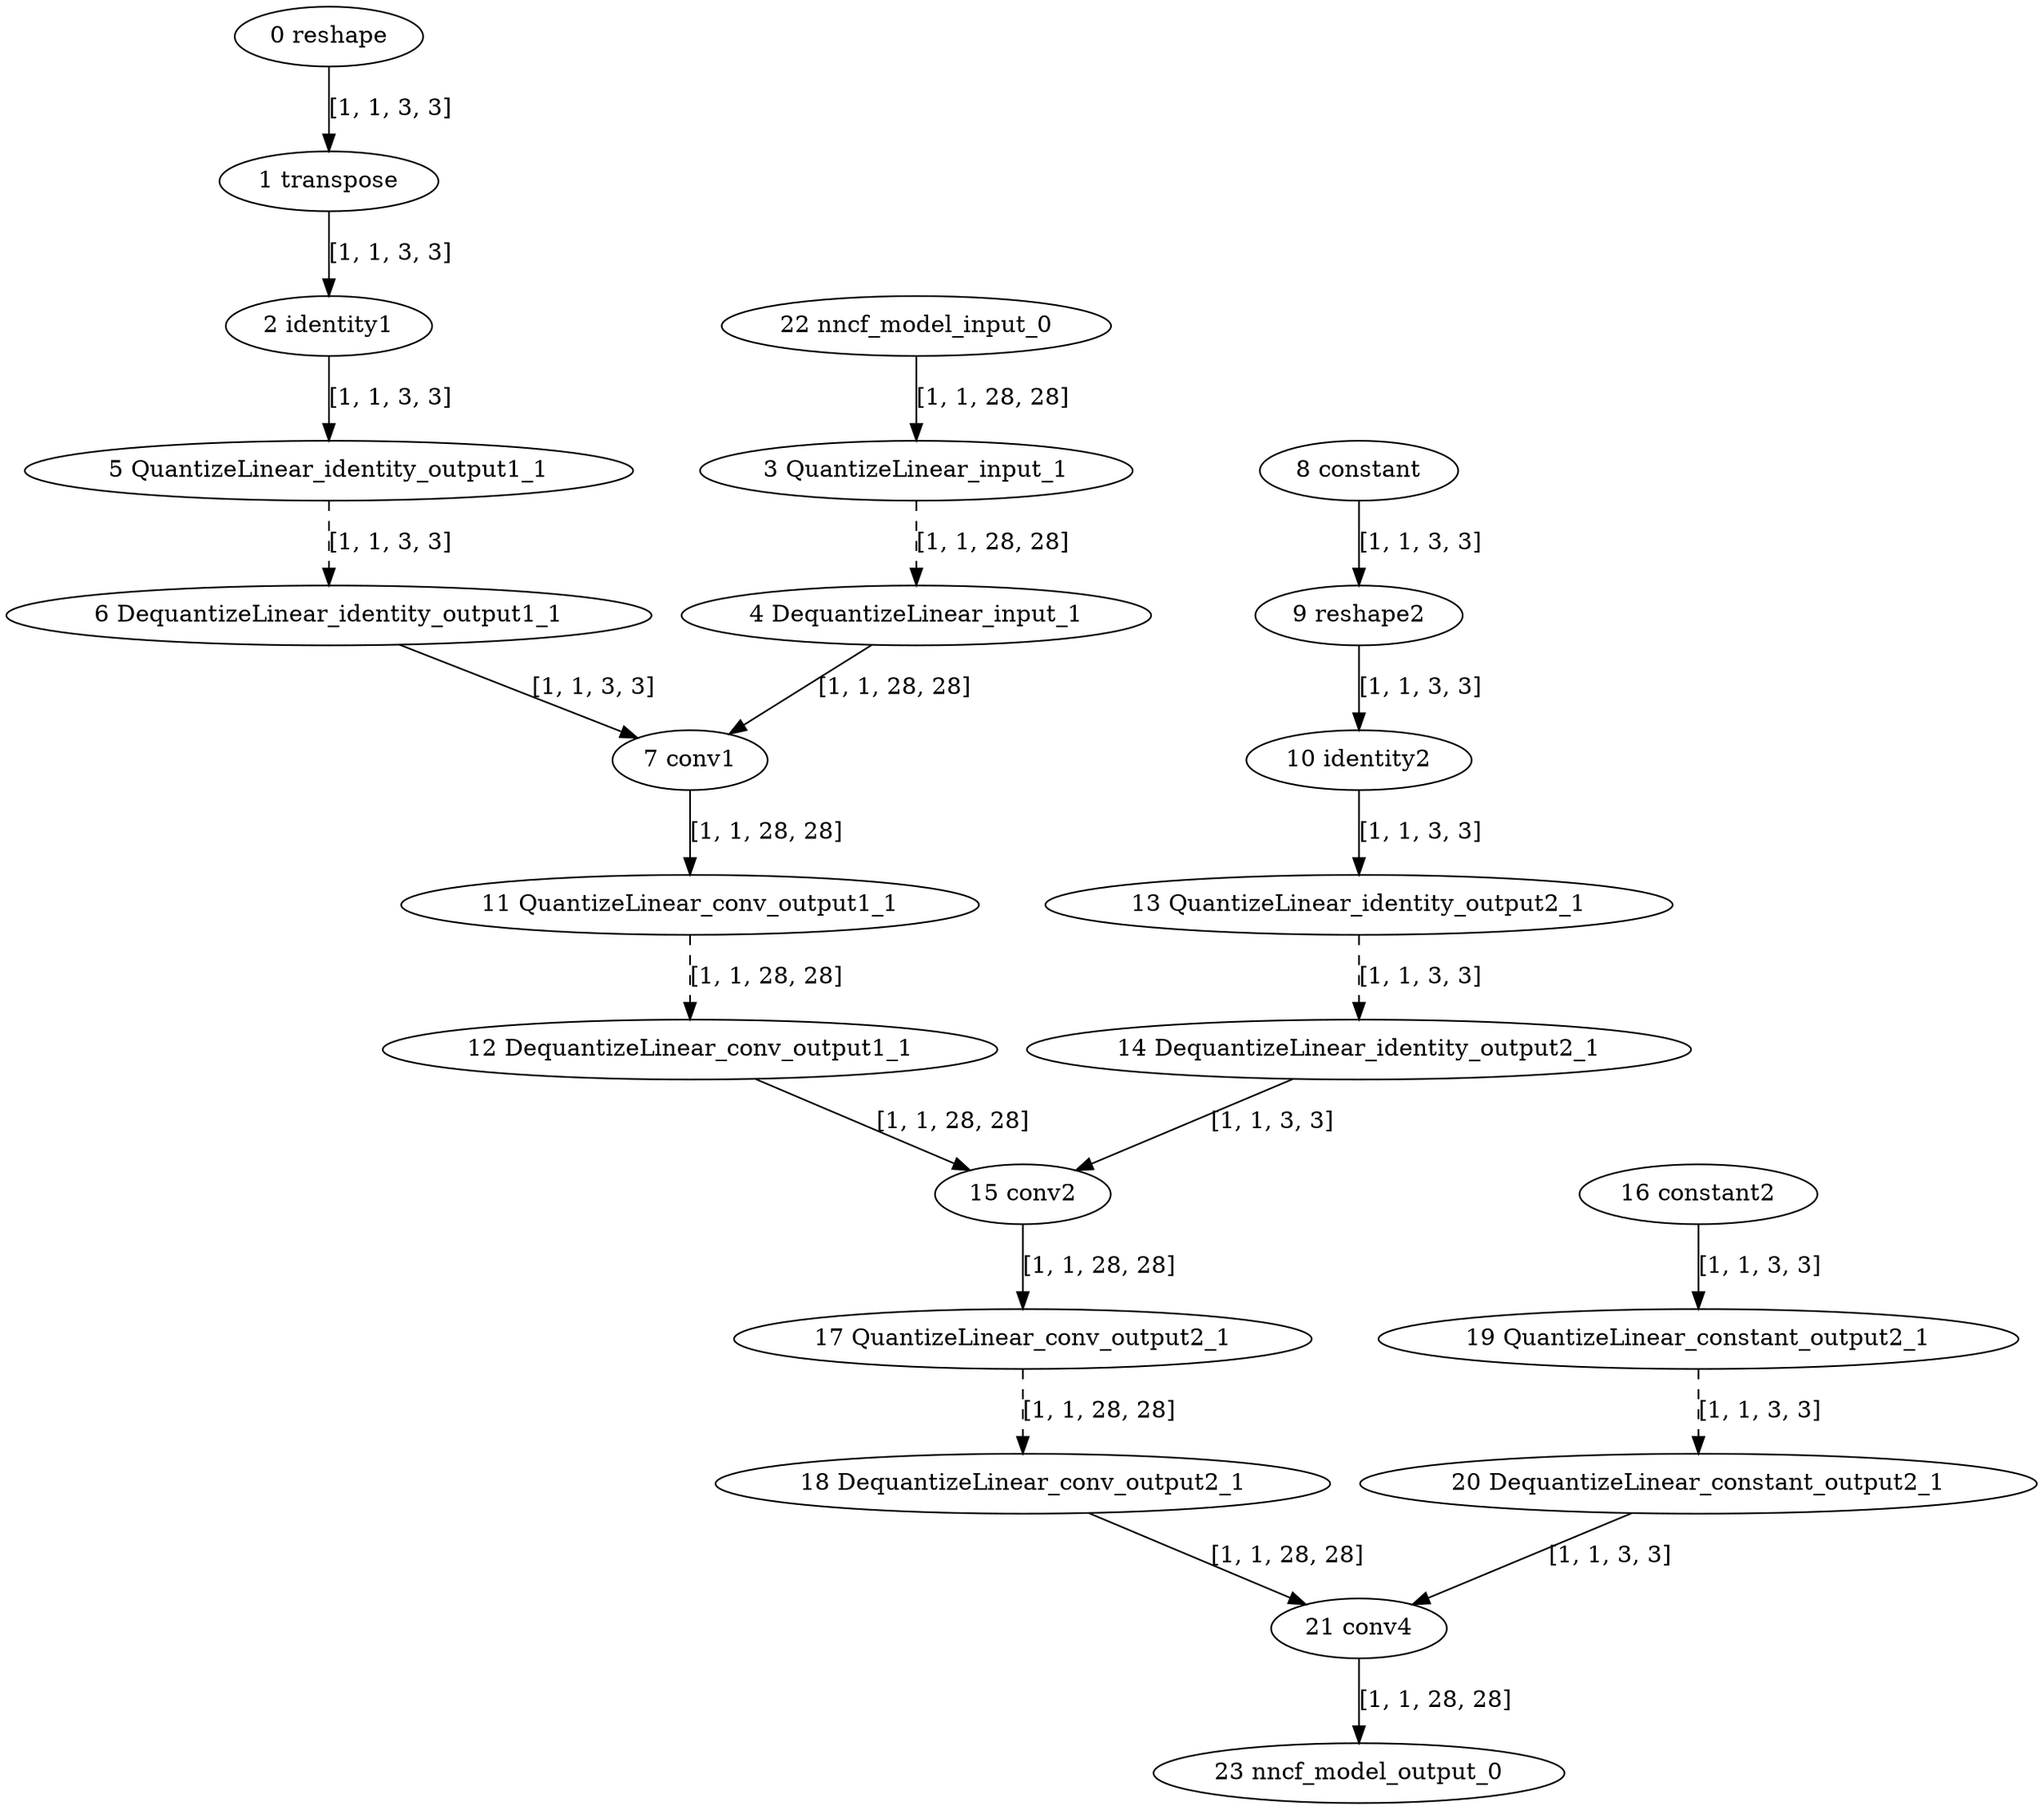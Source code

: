 strict digraph  {
"0 reshape" [id=0, type=Reshape];
"1 transpose" [id=1, type=Transpose];
"2 identity1" [id=2, type=Identity];
"3 QuantizeLinear_input_1" [id=3, type=QuantizeLinear];
"4 DequantizeLinear_input_1" [id=4, type=DequantizeLinear];
"5 QuantizeLinear_identity_output1_1" [id=5, type=QuantizeLinear];
"6 DequantizeLinear_identity_output1_1" [id=6, type=DequantizeLinear];
"7 conv1" [id=7, type=Conv];
"8 constant" [id=8, type=Constant];
"9 reshape2" [id=9, type=Reshape];
"10 identity2" [id=10, type=Identity];
"11 QuantizeLinear_conv_output1_1" [id=11, type=QuantizeLinear];
"12 DequantizeLinear_conv_output1_1" [id=12, type=DequantizeLinear];
"13 QuantizeLinear_identity_output2_1" [id=13, type=QuantizeLinear];
"14 DequantizeLinear_identity_output2_1" [id=14, type=DequantizeLinear];
"15 conv2" [id=15, type=Conv];
"16 constant2" [id=16, type=Constant];
"17 QuantizeLinear_conv_output2_1" [id=17, type=QuantizeLinear];
"18 DequantizeLinear_conv_output2_1" [id=18, type=DequantizeLinear];
"19 QuantizeLinear_constant_output2_1" [id=19, type=QuantizeLinear];
"20 DequantizeLinear_constant_output2_1" [id=20, type=DequantizeLinear];
"21 conv4" [id=21, type=Conv];
"22 nncf_model_input_0" [id=22, type=nncf_model_input];
"23 nncf_model_output_0" [id=23, type=nncf_model_output];
"0 reshape" -> "1 transpose"  [label="[1, 1, 3, 3]", style=solid];
"1 transpose" -> "2 identity1"  [label="[1, 1, 3, 3]", style=solid];
"2 identity1" -> "5 QuantizeLinear_identity_output1_1"  [label="[1, 1, 3, 3]", style=solid];
"3 QuantizeLinear_input_1" -> "4 DequantizeLinear_input_1"  [label="[1, 1, 28, 28]", style=dashed];
"4 DequantizeLinear_input_1" -> "7 conv1"  [label="[1, 1, 28, 28]", style=solid];
"5 QuantizeLinear_identity_output1_1" -> "6 DequantizeLinear_identity_output1_1"  [label="[1, 1, 3, 3]", style=dashed];
"6 DequantizeLinear_identity_output1_1" -> "7 conv1"  [label="[1, 1, 3, 3]", style=solid];
"7 conv1" -> "11 QuantizeLinear_conv_output1_1"  [label="[1, 1, 28, 28]", style=solid];
"8 constant" -> "9 reshape2"  [label="[1, 1, 3, 3]", style=solid];
"9 reshape2" -> "10 identity2"  [label="[1, 1, 3, 3]", style=solid];
"10 identity2" -> "13 QuantizeLinear_identity_output2_1"  [label="[1, 1, 3, 3]", style=solid];
"11 QuantizeLinear_conv_output1_1" -> "12 DequantizeLinear_conv_output1_1"  [label="[1, 1, 28, 28]", style=dashed];
"12 DequantizeLinear_conv_output1_1" -> "15 conv2"  [label="[1, 1, 28, 28]", style=solid];
"13 QuantizeLinear_identity_output2_1" -> "14 DequantizeLinear_identity_output2_1"  [label="[1, 1, 3, 3]", style=dashed];
"14 DequantizeLinear_identity_output2_1" -> "15 conv2"  [label="[1, 1, 3, 3]", style=solid];
"15 conv2" -> "17 QuantizeLinear_conv_output2_1"  [label="[1, 1, 28, 28]", style=solid];
"16 constant2" -> "19 QuantizeLinear_constant_output2_1"  [label="[1, 1, 3, 3]", style=solid];
"17 QuantizeLinear_conv_output2_1" -> "18 DequantizeLinear_conv_output2_1"  [label="[1, 1, 28, 28]", style=dashed];
"18 DequantizeLinear_conv_output2_1" -> "21 conv4"  [label="[1, 1, 28, 28]", style=solid];
"19 QuantizeLinear_constant_output2_1" -> "20 DequantizeLinear_constant_output2_1"  [label="[1, 1, 3, 3]", style=dashed];
"20 DequantizeLinear_constant_output2_1" -> "21 conv4"  [label="[1, 1, 3, 3]", style=solid];
"21 conv4" -> "23 nncf_model_output_0"  [label="[1, 1, 28, 28]", style=solid];
"22 nncf_model_input_0" -> "3 QuantizeLinear_input_1"  [label="[1, 1, 28, 28]", style=solid];
}
